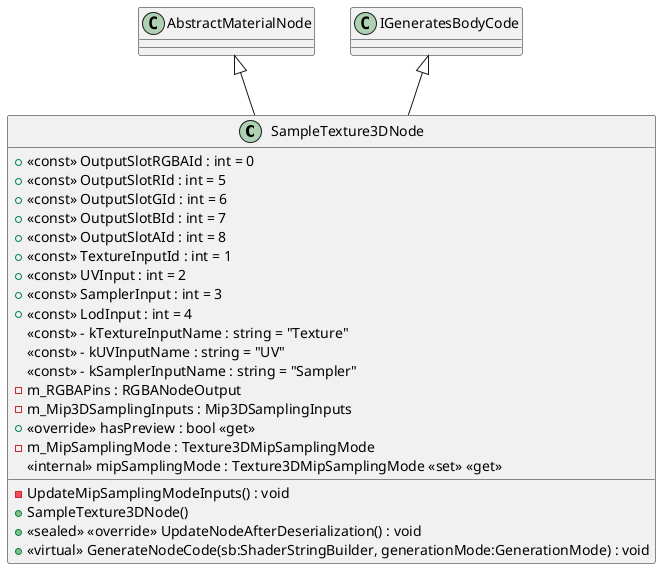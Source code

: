 @startuml
class SampleTexture3DNode {
    + <<const>> OutputSlotRGBAId : int = 0
    + <<const>> OutputSlotRId : int = 5
    + <<const>> OutputSlotGId : int = 6
    + <<const>> OutputSlotBId : int = 7
    + <<const>> OutputSlotAId : int = 8
    + <<const>> TextureInputId : int = 1
    + <<const>> UVInput : int = 2
    + <<const>> SamplerInput : int = 3
    + <<const>> LodInput : int = 4
    <<const>> - kTextureInputName : string = "Texture"
    <<const>> - kUVInputName : string = "UV"
    <<const>> - kSamplerInputName : string = "Sampler"
    - m_RGBAPins : RGBANodeOutput
    - m_Mip3DSamplingInputs : Mip3DSamplingInputs
    + <<override>> hasPreview : bool <<get>>
    - m_MipSamplingMode : Texture3DMipSamplingMode
    <<internal>> mipSamplingMode : Texture3DMipSamplingMode <<set>> <<get>>
    - UpdateMipSamplingModeInputs() : void
    + SampleTexture3DNode()
    + <<sealed>> <<override>> UpdateNodeAfterDeserialization() : void
    + <<virtual>> GenerateNodeCode(sb:ShaderStringBuilder, generationMode:GenerationMode) : void
}
AbstractMaterialNode <|-- SampleTexture3DNode
IGeneratesBodyCode <|-- SampleTexture3DNode
@enduml
